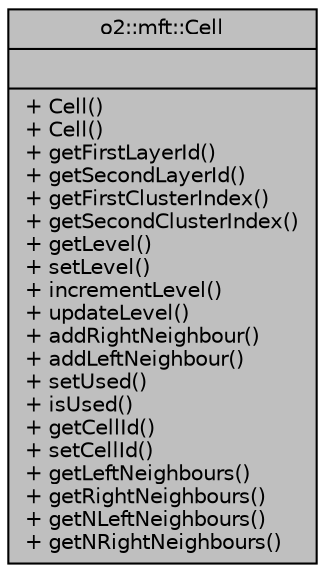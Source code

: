 digraph "o2::mft::Cell"
{
 // INTERACTIVE_SVG=YES
  bgcolor="transparent";
  edge [fontname="Helvetica",fontsize="10",labelfontname="Helvetica",labelfontsize="10"];
  node [fontname="Helvetica",fontsize="10",shape=record];
  Node1 [label="{o2::mft::Cell\n||+ Cell()\l+ Cell()\l+ getFirstLayerId()\l+ getSecondLayerId()\l+ getFirstClusterIndex()\l+ getSecondClusterIndex()\l+ getLevel()\l+ setLevel()\l+ incrementLevel()\l+ updateLevel()\l+ addRightNeighbour()\l+ addLeftNeighbour()\l+ setUsed()\l+ isUsed()\l+ getCellId()\l+ setCellId()\l+ getLeftNeighbours()\l+ getRightNeighbours()\l+ getNLeftNeighbours()\l+ getNRightNeighbours()\l}",height=0.2,width=0.4,color="black", fillcolor="grey75", style="filled", fontcolor="black"];
}
